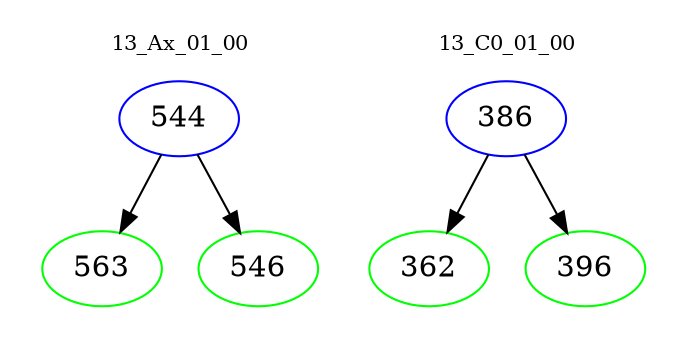 digraph{
subgraph cluster_0 {
color = white
label = "13_Ax_01_00";
fontsize=10;
T0_544 [label="544", color="blue"]
T0_544 -> T0_563 [color="black"]
T0_563 [label="563", color="green"]
T0_544 -> T0_546 [color="black"]
T0_546 [label="546", color="green"]
}
subgraph cluster_1 {
color = white
label = "13_C0_01_00";
fontsize=10;
T1_386 [label="386", color="blue"]
T1_386 -> T1_362 [color="black"]
T1_362 [label="362", color="green"]
T1_386 -> T1_396 [color="black"]
T1_396 [label="396", color="green"]
}
}
